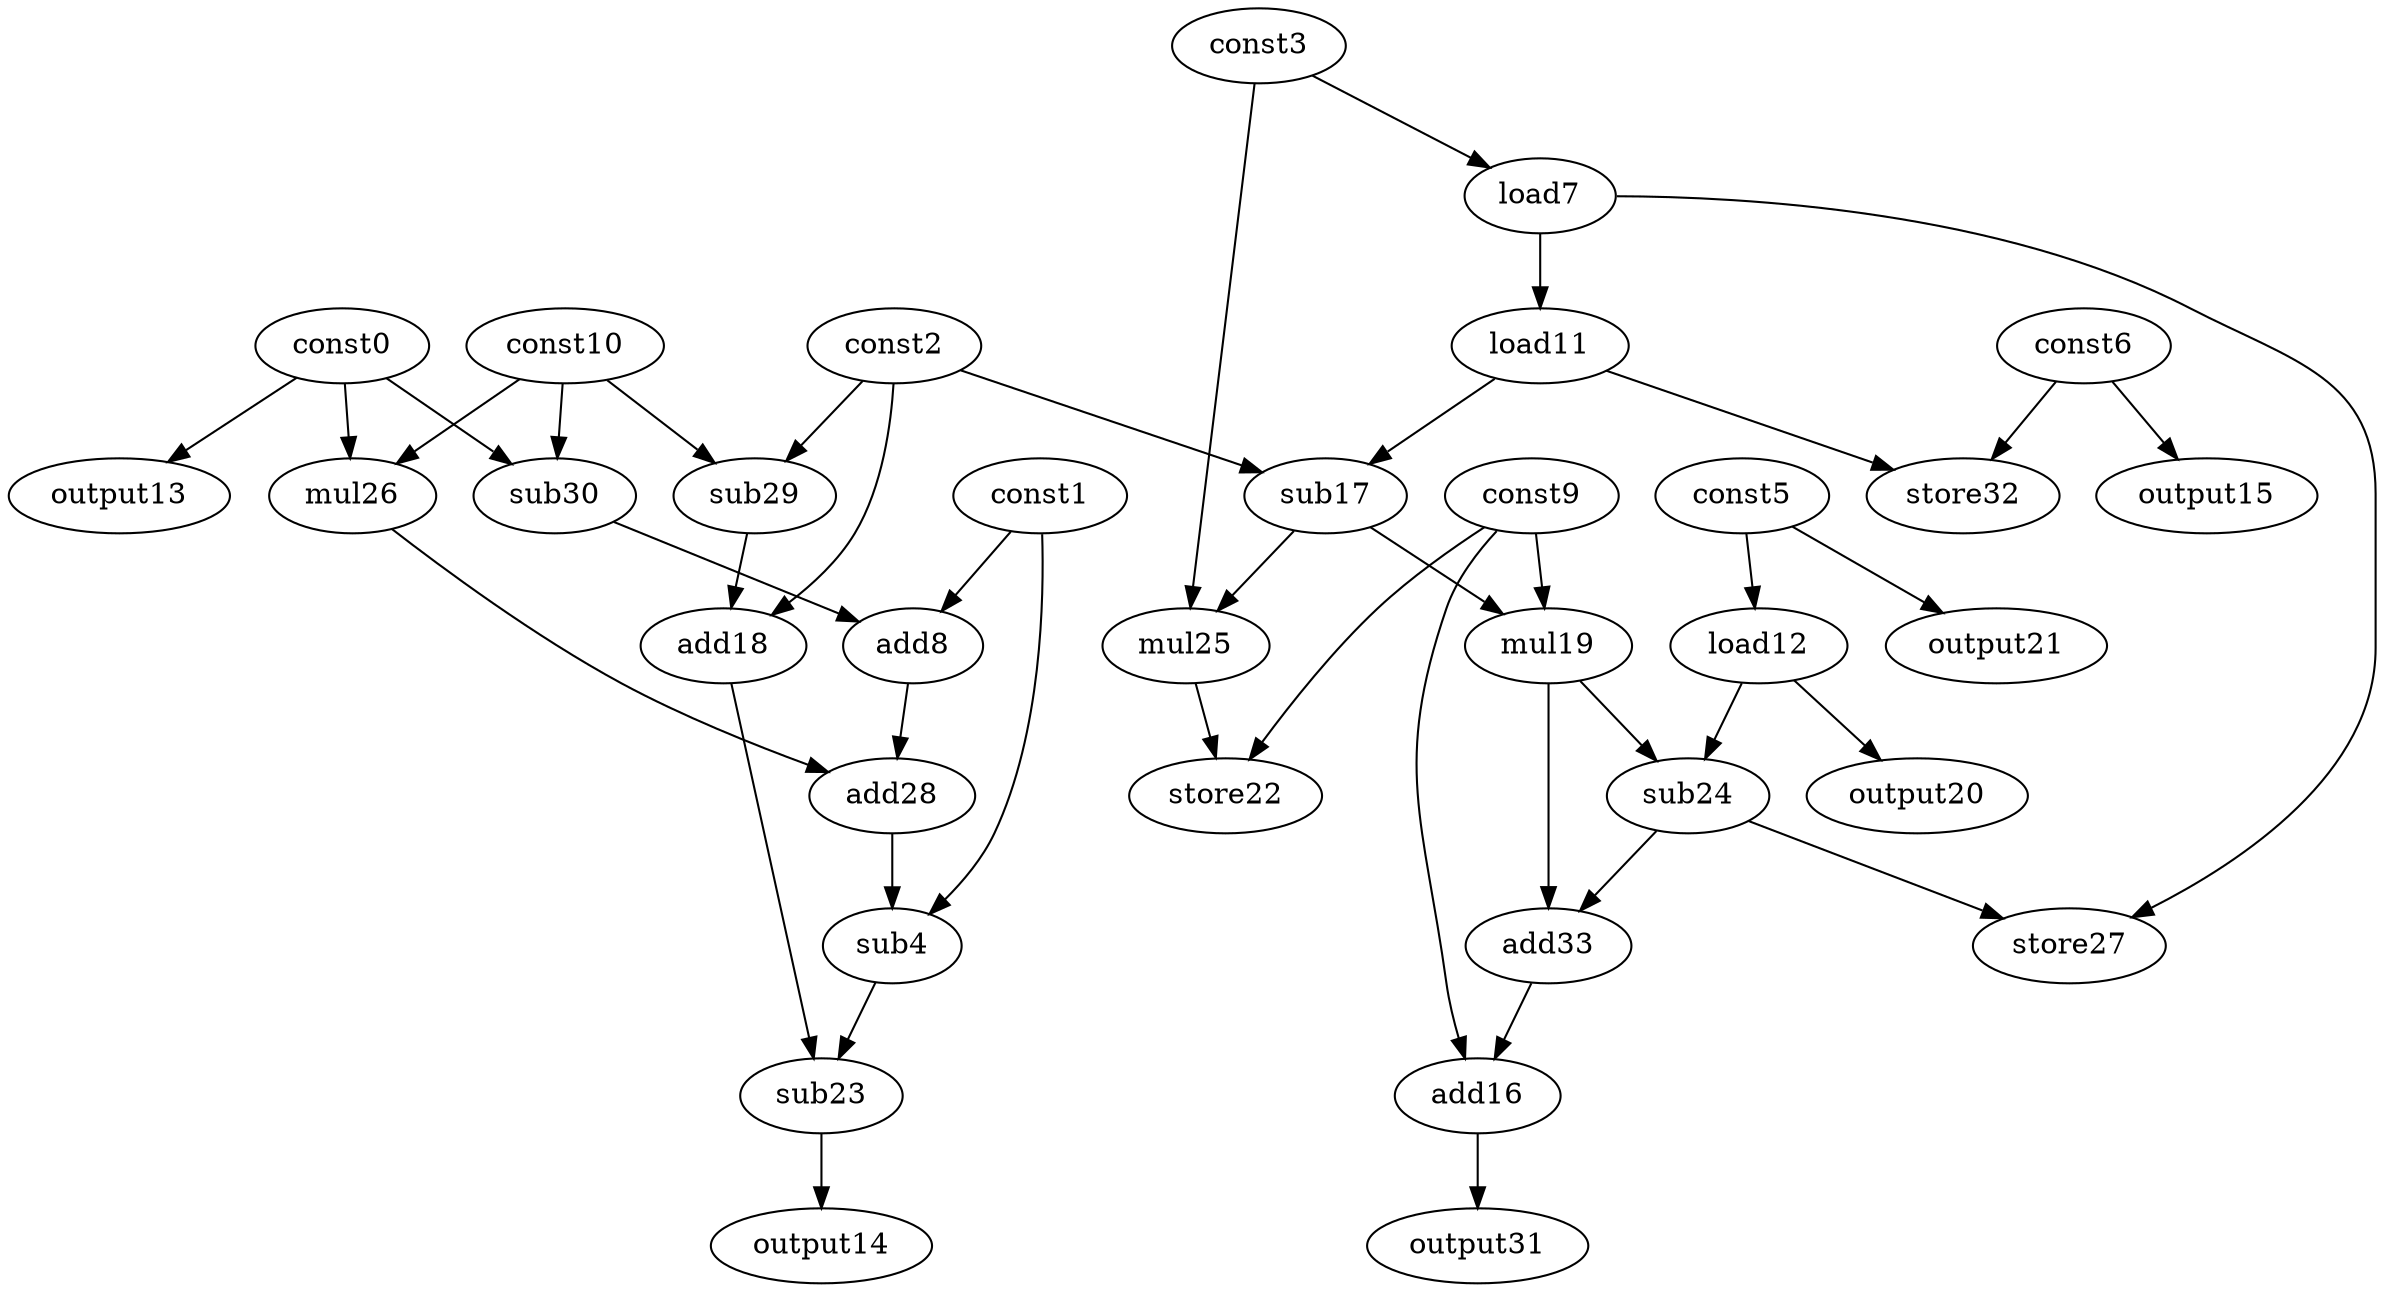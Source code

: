 digraph G { 
const0[opcode=const]; 
const1[opcode=const]; 
const2[opcode=const]; 
const3[opcode=const]; 
sub4[opcode=sub]; 
const5[opcode=const]; 
const6[opcode=const]; 
load7[opcode=load]; 
add8[opcode=add]; 
const9[opcode=const]; 
const10[opcode=const]; 
load11[opcode=load]; 
load12[opcode=load]; 
output13[opcode=output]; 
output14[opcode=output]; 
output15[opcode=output]; 
add16[opcode=add]; 
sub17[opcode=sub]; 
add18[opcode=add]; 
mul19[opcode=mul]; 
output20[opcode=output]; 
output21[opcode=output]; 
store22[opcode=store]; 
sub23[opcode=sub]; 
sub24[opcode=sub]; 
mul25[opcode=mul]; 
mul26[opcode=mul]; 
store27[opcode=store]; 
add28[opcode=add]; 
sub29[opcode=sub]; 
sub30[opcode=sub]; 
output31[opcode=output]; 
store32[opcode=store]; 
add33[opcode=add]; 
const3->load7[operand=0];
const5->load12[operand=0];
const0->output13[operand=0];
const6->output15[operand=0];
const5->output21[operand=0];
const0->mul26[operand=0];
const10->mul26[operand=1];
const10->sub29[operand=0];
const2->sub29[operand=1];
const0->sub30[operand=0];
const10->sub30[operand=1];
const1->add8[operand=0];
sub30->add8[operand=1];
load7->load11[operand=0];
const2->add18[operand=0];
sub29->add18[operand=1];
load12->output20[operand=0];
const2->sub17[operand=0];
load11->sub17[operand=1];
add8->add28[operand=0];
mul26->add28[operand=1];
load11->store32[operand=0];
const6->store32[operand=1];
const1->sub4[operand=0];
add28->sub4[operand=1];
sub17->mul19[operand=0];
const9->mul19[operand=1];
sub17->mul25[operand=0];
const3->mul25[operand=1];
mul25->store22[operand=0];
const9->store22[operand=1];
add18->sub23[operand=0];
sub4->sub23[operand=1];
mul19->sub24[operand=0];
load12->sub24[operand=1];
sub23->output14[operand=0];
sub24->store27[operand=0];
load7->store27[operand=1];
sub24->add33[operand=0];
mul19->add33[operand=1];
const9->add16[operand=0];
add33->add16[operand=1];
add16->output31[operand=0];
}
